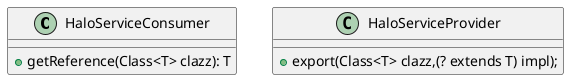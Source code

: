 @startuml
'https://plantuml.com/class-diagram

class HaloServiceConsumer{
    + getReference(Class<T> clazz): T
}


class HaloServiceProvider{
    + export(Class<T> clazz,(? extends T) impl);
}
@enduml